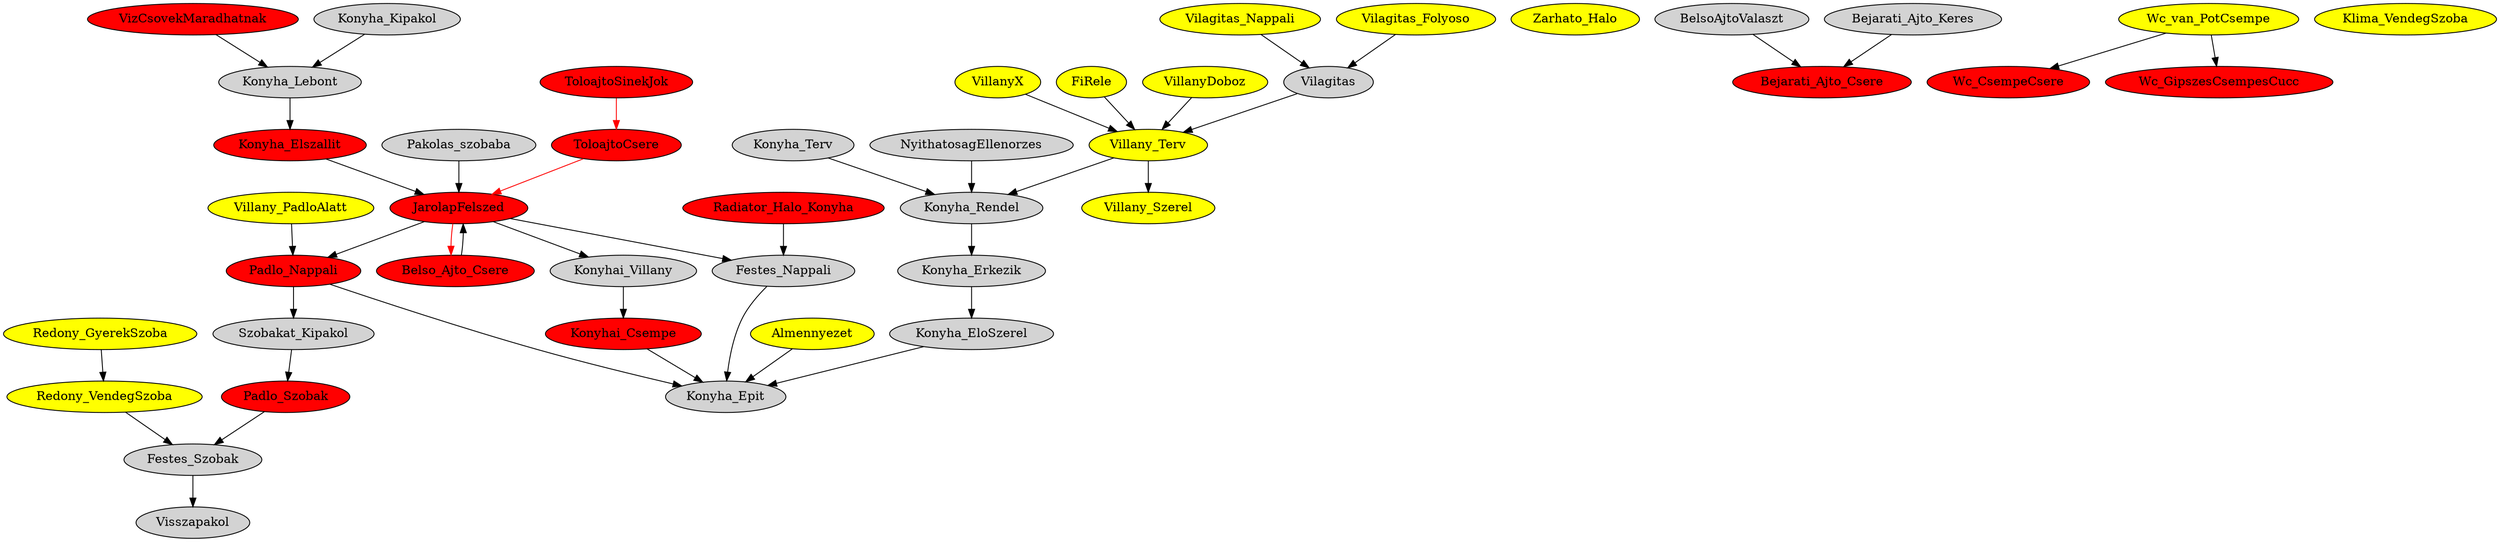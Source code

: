 digraph G {

    node [style=filled];
    Villany_Terv -> Konyha_Rendel -> Konyha_Erkezik -> Konyha_EloSzerel -> Konyha_Epit;
    Konyha_Terv ->  Konyha_Rendel;
    NyithatosagEllenorzes -> Konyha_Rendel;

    Zarhato_Halo[fillcolor=yellow];
    BelsoAjtoValaszt -> Bejarati_Ajto_Csere;

    Bejarati_Ajto_Keres -> Bejarati_Ajto_Csere;
    Bejarati_Ajto_Csere[fillcolor=red];
    JarolapFelszed[fillcolor=red];
    Belso_Ajto_Csere[fillcolor=red];
    Villany_Terv[fillcolor=yellow];
    VizCsovekMaradhatnak[fillcolor=red];
    Konyha_Elszallit[fillcolor=red];
    VizCsovekMaradhatnak->Konyha_Lebont;
    Konyha_Kipakol->Konyha_Lebont->Konyha_Elszallit->JarolapFelszed;
    Pakolas_szobaba-> JarolapFelszed;
    JarolapFelszed -> Belso_Ajto_Csere [color=red];
    ToloajtoSinekJok[fillcolor=red];
    ToloajtoSinekJok -> ToloajtoCsere->JarolapFelszed[color=red];
    Belso_Ajto_Csere -> JarolapFelszed -> Festes_Nappali;
    JarolapFelszed -> Konyhai_Villany -> Konyhai_Csempe;
    Radiator_Halo_Konyha -> Festes_Nappali -> Konyha_Epit;

    Radiator_Halo_Konyha[fillcolor=red];
    Konyhai_Csempe[fillcolor=red];
    ToloajtoCsere[fillcolor=red];

    Wc_van_PotCsempe[fillcolor=yellow];
    Wc_CsempeCsere[fillcolor=red];
    Wc_GipszesCsempesCucc[fillcolor=red];
    Wc_van_PotCsempe -> Wc_CsempeCsere;
    Wc_van_PotCsempe -> Wc_GipszesCsempesCucc;

    Almennyezet[fillcolor=yellow];
    Almennyezet -> Konyha_Epit;

    Padlo_Nappali[fillcolor=red];
    Padlo_Szobak[fillcolor=red];
    Konyhai_Csempe -> Konyha_Epit;
    Villany_PadloAlatt[fillcolor=yellow];
    Villany_PadloAlatt ->Padlo_Nappali;
    JarolapFelszed -> Padlo_Nappali -> Konyha_Epit;
    Padlo_Nappali->Szobakat_Kipakol -> Padlo_Szobak -> Festes_Szobak -> Visszapakol;

    Klima_VendegSzoba[fillcolor=yellow];
    Redony_GyerekSzoba[fillcolor=yellow];
    Redony_VendegSzoba[fillcolor=yellow];
    Redony_GyerekSzoba->Redony_VendegSzoba;

    Redony_VendegSzoba -> Festes_Szobak;
    VillanyX[fillcolor=yellow];
    Vilagitas_Nappali[fillcolor=yellow];
    Vilagitas_Folyoso[fillcolor=yellow];
    FiRele[fillcolor=yellow];
    VillanyDoboz[fillcolor=yellow];
    {Vilagitas_Folyoso,Vilagitas_Nappali} -> Vilagitas;
    {Vilagitas,VillanyX,FiRele,VillanyDoboz} -> Villany_Terv;
    Villany_Szerel[fillcolor=yellow];
    Villany_Terv -> Villany_Szerel;

/*
  subgraph cluster_0 {
    style=filled;
    color=lightgrey;
    node [style=filled,color=white];data:image/svg+xml;charset=utf-8,%3C%3Fxml%20version%3D%221.0%22%20encoding%3D%22UTF-8%22%20standalone%3D%22no%22%3F%3E%0A%3C!DOCTYPE%20svg%20PUBLIC%20%22-%2F%2FW3C%2F%2FDTD%20SVG%201.1%2F%2FEN%22%20%22http%3A%2F%2Fwww.w3.org%2FGraphics%2FSVG%2F1.1%2FDTD%2Fsvg11.dtd%22%3E%0A%3C!--%20Generated%20by%20graphviz%20version%202.40.1%20(20161225.0304)%0A%20--%3E%0A%3C!--%20Title%3A%20G%20Pages%3A%201%20--%3E%0A%3Csvg%20width%3D%22908pt%22%20height%3D%22332pt%22%20viewBox%3D%220.00%200.00%20907.75%20332.00%22%20xmlns%3D%22http%3A%2F%2Fwww.w3.org%2F2000%2Fsvg%22%20xmlns%3Axlink%3D%22http%3A%2F%2Fwww.w3.org%2F1999%2Fxlink%22%3E%0A%3Cg%20id%3D%22graph0%22%20class%3D%22graph%22%20transform%3D%22scale(1%201)%20rotate(0)%20translate(4%20328)%22%3E%0A%3Ctitle%3EG%3C%2Ftitle%3E%0A%3Cpolygon%20fill%3D%22%23ffffff%22%20stroke%3D%22transparent%22%20points%3D%22-4%2C4%20-4%2C-328%20903.7501%2C-328%20903.7501%2C4%20-4%2C4%22%2F%3E%0A%3C!--%20Villany_Terv%20--%3E%0A%3Cg%20id%3D%22node1%22%20class%3D%22node%22%3E%0A%3Ctitle%3EVillany_Terv%3C%2Ftitle%3E%0A%3Cellipse%20fill%3D%22%23d3d3d3%22%20stroke%3D%22%23000000%22%20cx%3D%2263.0604%22%20cy%3D%22-306%22%20rx%3D%2263.1209%22%20ry%3D%2218%22%2F%3E%0A%3Ctext%20text-anchor%3D%22middle%22%20x%3D%2263.0604%22%20y%3D%22-301.8%22%20font-family%3D%22Times%2Cserif%22%20font-size%3D%2214.00%22%20fill%3D%22%23000000%22%3EVillany_Terv%3C%2Ftext%3E%0A%3C%2Fg%3E%0A%3C!--%20Konyha_Rendel%20--%3E%0A%3Cg%20id%3D%22node2%22%20class%3D%22node%22%3E%0A%3Ctitle%3EKonyha_Rendel%3C%2Ftitle%3E%0A%3Cellipse%20fill%3D%22%23d3d3d3%22%20stroke%3D%22%23000000%22%20cx%3D%22136.0604%22%20cy%3D%22-234%22%20rx%3D%2273.583%22%20ry%3D%2218%22%2F%3E%0A%3Ctext%20text-anchor%3D%22middle%22%20x%3D%22136.0604%22%20y%3D%22-229.8%22%20font-family%3D%22Times%2Cserif%22%20font-size%3D%2214.00%22%20fill%3D%22%23000000%22%3EKonyha_Rendel%3C%2Ftext%3E%0A%3C%2Fg%3E%0A%3C!--%20Villany_Terv%26%2345%3B%26gt%3BKonyha_Rendel%20--%3E%0A%3Cg%20id%3D%22edge1%22%20class%3D%22edge%22%3E%0A%3Ctitle%3EVillany_Terv-%26gt%3BKonyha_Rendel%3C%2Ftitle%3E%0A%3Cpath%20fill%3D%22none%22%20stroke%3D%22%23000000%22%20d%3D%22M80.7317%2C-288.5708C89.8105%2C-279.6164%20101.0295%2C-268.551%20110.9868%2C-258.7302%22%2F%3E%0A%3Cpolygon%20fill%3D%22%23000000%22%20stroke%3D%22%23000000%22%20points%3D%22113.6369%2C-261.0323%20118.2989%2C-251.5182%20108.7214%2C-256.0485%20113.6369%2C-261.0323%22%2F%3E%0A%3C%2Fg%3E%0A%3C!--%20Konyha_Erkezik%20--%3E%0A%3Cg%20id%3D%22node3%22%20class%3D%22node%22%3E%0A%3Ctitle%3EKonyha_Erkezik%3C%2Ftitle%3E%0A%3Cellipse%20fill%3D%22%23d3d3d3%22%20stroke%3D%22%23000000%22%20cx%3D%22136.0604%22%20cy%3D%22-162%22%20rx%3D%2276.4304%22%20ry%3D%2218%22%2F%3E%0A%3Ctext%20text-anchor%3D%22middle%22%20x%3D%22136.0604%22%20y%3D%22-157.8%22%20font-family%3D%22Times%2Cserif%22%20font-size%3D%2214.00%22%20fill%3D%22%23000000%22%3EKonyha_Erkezik%3C%2Ftext%3E%0A%3C%2Fg%3E%0A%3C!--%20Konyha_Rendel%26%2345%3B%26gt%3BKonyha_Erkezik%20--%3E%0A%3Cg%20id%3D%22edge2%22%20class%3D%22edge%22%3E%0A%3Ctitle%3EKonyha_Rendel-%26gt%3BKonyha_Erkezik%3C%2Ftitle%3E%0A%3Cpath%20fill%3D%22none%22%20stroke%3D%22%23000000%22%20d%3D%22M136.0604%2C-215.8314C136.0604%2C-208.131%20136.0604%2C-198.9743%20136.0604%2C-190.4166%22%2F%3E%0A%3Cpolygon%20fill%3D%22%23000000%22%20stroke%3D%22%23000000%22%20points%3D%22139.5605%2C-190.4132%20136.0604%2C-180.4133%20132.5605%2C-190.4133%20139.5605%2C-190.4132%22%2F%3E%0A%3C%2Fg%3E%0A%3C!--%20Konyha_EloSzerel%20--%3E%0A%3Cg%20id%3D%22node4%22%20class%3D%22node%22%3E%0A%3Ctitle%3EKonyha_EloSzerel%3C%2Ftitle%3E%0A%3Cellipse%20fill%3D%22%23d3d3d3%22%20stroke%3D%22%23000000%22%20cx%3D%22136.0604%22%20cy%3D%22-90%22%20rx%3D%2283.9508%22%20ry%3D%2218%22%2F%3E%0A%3Ctext%20text-anchor%3D%22middle%22%20x%3D%22136.0604%22%20y%3D%22-85.8%22%20font-family%3D%22Times%2Cserif%22%20font-size%3D%2214.00%22%20fill%3D%22%23000000%22%3EKonyha_EloSzerel%3C%2Ftext%3E%0A%3C%2Fg%3E%0A%3C!--%20Konyha_Erkezik%26%2345%3B%26gt%3BKonyha_EloSzerel%20--%3E%0A%3Cg%20id%3D%22edge3%22%20class%3D%22edge%22%3E%0A%3Ctitle%3EKonyha_Erkezik-%26gt%3BKonyha_EloSzerel%3C%2Ftitle%3E%0A%3Cpath%20fill%3D%22none%22%20stroke%3D%22%23000000%22%20d%3D%22M136.0604%2C-143.8314C136.0604%2C-136.131%20136.0604%2C-126.9743%20136.0604%2C-118.4166%22%2F%3E%0A%3Cpolygon%20fill%3D%22%23000000%22%20stroke%3D%22%23000000%22%20points%3D%22139.5605%2C-118.4132%20136.0604%2C-108.4133%20132.5605%2C-118.4133%20139.5605%2C-118.4132%22%2F%3E%0A%3C%2Fg%3E%0A%3C!--%20Konyha_Epit%20--%3E%0A%3Cg%20id%3D%22node5%22%20class%3D%22node%22%3E%0A%3Ctitle%3EKonyha_Epit%3C%2Ftitle%3E%0A%3Cellipse%20fill%3D%22%23d3d3d3%22%20stroke%3D%22%23000000%22%20cx%3D%22136.0604%22%20cy%3D%22-18%22%20rx%3D%2262.5643%22%20ry%3D%2218%22%2F%3E%0A%3Ctext%20text-anchor%3D%22middle%22%20x%3D%22136.0604%22%20y%3D%22-13.8%22%20font-family%3D%22Times%2Cserif%22%20font-size%3D%2214.00%22%20fill%3D%22%23000000%22%3EKonyha_Epit%3C%2Ftext%3E%0A%3C%2Fg%3E%0A%3C!--%20Konyha_EloSzerel%26%2345%3B%26gt%3BKonyha_Epit%20--%3E%0A%3Cg%20id%3D%22edge4%22%20class%3D%22edge%22%3E%0A%3Ctitle%3EKonyha_EloSzerel-%26gt%3BKonyha_Epit%3C%2Ftitle%3E%0A%3Cpath%20fill%3D%22none%22%20stroke%3D%22%23000000%22%20d%3D%22M136.0604%2C-71.8314C136.0604%2C-64.131%20136.0604%2C-54.9743%20136.0604%2C-46.4166%22%2F%3E%0A%3Cpolygon%20fill%3D%22%23000000%22%20stroke%3D%22%23000000%22%20points%3D%22139.5605%2C-46.4132%20136.0604%2C-36.4133%20132.5605%2C-46.4133%20139.5605%2C-46.4132%22%2F%3E%0A%3C%2Fg%3E%0A%3C!--%20Konyha_Terv%20--%3E%0A%3Cg%20id%3D%22node6%22%20class%3D%22node%22%3E%0A%3Ctitle%3EKonyha_Terv%3C%2Ftitle%3E%0A%3Cellipse%20fill%3D%22%23d3d3d3%22%20stroke%3D%22%23000000%22%20cx%3D%22209.0604%22%20cy%3D%22-306%22%20rx%3D%2264.8331%22%20ry%3D%2218%22%2F%3E%0A%3Ctext%20text-anchor%3D%22middle%22%20x%3D%22209.0604%22%20y%3D%22-301.8%22%20font-family%3D%22Times%2Cserif%22%20font-size%3D%2214.00%22%20fill%3D%22%23000000%22%3EKonyha_Terv%3C%2Ftext%3E%0A%3C%2Fg%3E%0A%3C!--%20Konyha_Terv%26%2345%3B%26gt%3BKonyha_Rendel%20--%3E%0A%3Cg%20id%3D%22edge5%22%20class%3D%22edge%22%3E%0A%3Ctitle%3EKonyha_Terv-%26gt%3BKonyha_Rendel%3C%2Ftitle%3E%0A%3Cpath%20fill%3D%22none%22%20stroke%3D%22%23000000%22%20d%3D%22M191.3891%2C-288.5708C182.3103%2C-279.6164%20171.0913%2C-268.551%20161.134%2C-258.7302%22%2F%3E%0A%3Cpolygon%20fill%3D%22%23000000%22%20stroke%3D%22%23000000%22%20points%3D%22163.3994%2C-256.0485%20153.8219%2C-251.5182%20158.4839%2C-261.0323%20163.3994%2C-256.0485%22%2F%3E%0A%3C%2Fg%3E%0A%3C!--%20VillanyX%20--%3E%0A%3Cg%20id%3D%22node7%22%20class%3D%22node%22%3E%0A%3Ctitle%3EVillanyX%3C%2Ftitle%3E%0A%3Cellipse%20fill%3D%22%23ff0000%22%20stroke%3D%22%23000000%22%20cx%3D%22339.0604%22%20cy%3D%22-306%22%20rx%3D%2246.9477%22%20ry%3D%2218%22%2F%3E%0A%3Ctext%20text-anchor%3D%22middle%22%20x%3D%22339.0604%22%20y%3D%22-301.8%22%20font-family%3D%22Times%2Cserif%22%20font-size%3D%2214.00%22%20fill%3D%22%23000000%22%3EVillanyX%3C%2Ftext%3E%0A%3C%2Fg%3E%0A%3C!--%20Belso_Ajto_Csere%20--%3E%0A%3Cg%20id%3D%22node8%22%20class%3D%22node%22%3E%0A%3Ctitle%3EBelso_Ajto_Csere%3C%2Ftitle%3E%0A%3Cellipse%20fill%3D%22%23d3d3d3%22%20stroke%3D%22%23000000%22%20cx%3D%22486.0604%22%20cy%3D%22-306%22%20rx%3D%2281.6789%22%20ry%3D%2218%22%2F%3E%0A%3Ctext%20text-anchor%3D%22middle%22%20x%3D%22486.0604%22%20y%3D%22-301.8%22%20font-family%3D%22Times%2Cserif%22%20font-size%3D%2214.00%22%20fill%3D%22%23000000%22%3EBelso_Ajto_Csere%3C%2Ftext%3E%0A%3C%2Fg%3E%0A%3C!--%20JarolapFelszed%20--%3E%0A%3Cg%20id%3D%22node9%22%20class%3D%22node%22%3E%0A%3Ctitle%3EJarolapFelszed%3C%2Ftitle%3E%0A%3Cellipse%20fill%3D%22%23d3d3d3%22%20stroke%3D%22%23000000%22%20cx%3D%22486.0604%22%20cy%3D%22-234%22%20rx%3D%2268.3343%22%20ry%3D%2218%22%2F%3E%0A%3Ctext%20text-anchor%3D%22middle%22%20x%3D%22486.0604%22%20y%3D%22-229.8%22%20font-family%3D%22Times%2Cserif%22%20font-size%3D%2214.00%22%20fill%3D%22%23000000%22%3EJarolapFelszed%3C%2Ftext%3E%0A%3C%2Fg%3E%0A%3C!--%20Belso_Ajto_Csere%26%2345%3B%26gt%3BJarolapFelszed%20--%3E%0A%3Cg%20id%3D%22edge6%22%20class%3D%22edge%22%3E%0A%3Ctitle%3EBelso_Ajto_Csere-%26gt%3BJarolapFelszed%3C%2Ftitle%3E%0A%3Cpath%20fill%3D%22none%22%20stroke%3D%22%23000000%22%20d%3D%22M486.0604%2C-287.8314C486.0604%2C-280.131%20486.0604%2C-270.9743%20486.0604%2C-262.4166%22%2F%3E%0A%3Cpolygon%20fill%3D%22%23000000%22%20stroke%3D%22%23000000%22%20points%3D%22489.5605%2C-262.4132%20486.0604%2C-252.4133%20482.5605%2C-262.4133%20489.5605%2C-262.4132%22%2F%3E%0A%3C%2Fg%3E%0A%3C!--%20Radiator_Halo%20--%3E%0A%3Cg%20id%3D%22node10%22%20class%3D%22node%22%3E%0A%3Ctitle%3ERadiator_Halo%3C%2Ftitle%3E%0A%3Cellipse%20fill%3D%22%23d3d3d3%22%20stroke%3D%22%23000000%22%20cx%3D%22654.0604%22%20cy%3D%22-306%22%20rx%3D%2267.776%22%20ry%3D%2218%22%2F%3E%0A%3Ctext%20text-anchor%3D%22middle%22%20x%3D%22654.0604%22%20y%3D%22-301.8%22%20font-family%3D%22Times%2Cserif%22%20font-size%3D%2214.00%22%20fill%3D%22%23000000%22%3ERadiator_Halo%3C%2Ftext%3E%0A%3C%2Fg%3E%0A%3C!--%20Radiator_Konyha%20--%3E%0A%3Cg%20id%3D%22node11%22%20class%3D%22node%22%3E%0A%3Ctitle%3ERadiator_Konyha%3C%2Ftitle%3E%0A%3Cellipse%20fill%3D%22%23d3d3d3%22%20stroke%3D%22%23000000%22%20cx%3D%22820.0604%22%20cy%3D%22-306%22%20rx%3D%2279.8798%22%20ry%3D%2218%22%2F%3E%0A%3Ctext%20text-anchor%3D%22middle%22%20x%3D%22820.0604%22%20y%3D%22-301.8%22%20font-family%3D%22Times%2Cserif%22%20font-size%3D%2214.00%22%20fill%3D%22%23000000%22%3ERadiator_Konyha%3C%2Ftext%3E%0A%3C%2Fg%3E%0A%3C%2Fg%3E%0A%3C%2Fsvg%3E
    a0 -> a1 -> a2 -> a3;
    label = "process #1";
  }

  subgraph cluster_1 {
    node [style=filled];
    b0 -> b1 -> b2 -> b3;
    label = "process #2";
    color=blue
  }
  start -> a0;
  start -> b0;
  a1 -> b3;
  b2 -> a3;
  a3 -> a0;
  a3 -> end;
  a45;
  b3 -> end;

  start [shape=Mdiamond];
  end [shape=Msquare];
  */
}
